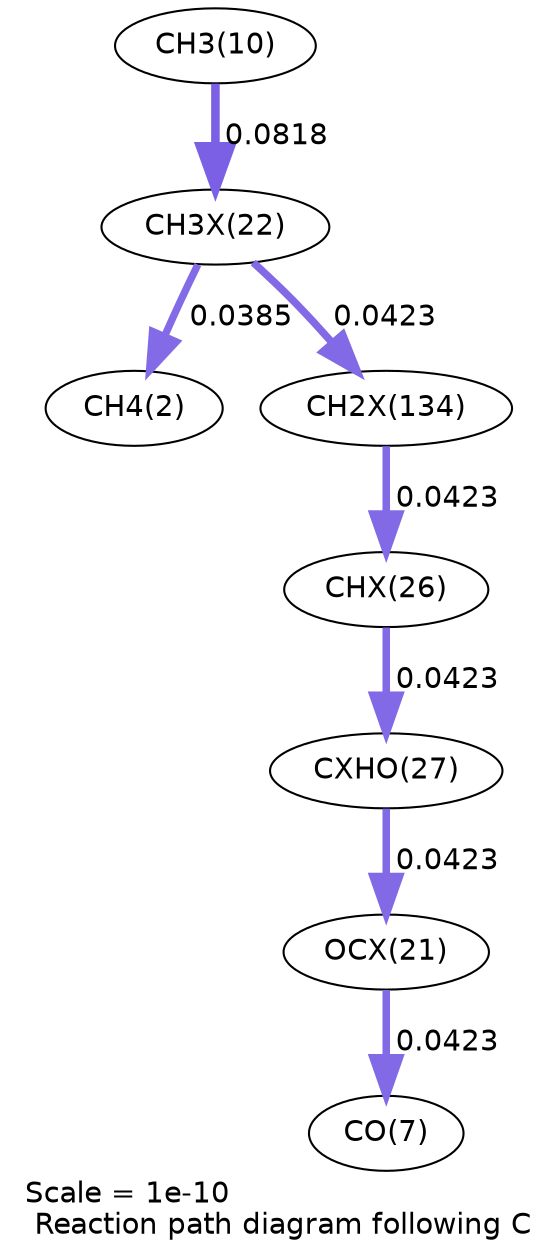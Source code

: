 digraph reaction_paths {
center=1;
s28 -> s4[fontname="Helvetica", penwidth=3.54, arrowsize=1.77, color="0.7, 0.539, 0.9"
, label=" 0.0385"];
s12 -> s28[fontname="Helvetica", penwidth=4.11, arrowsize=2.06, color="0.7, 0.582, 0.9"
, label=" 0.0818"];
s28 -> s39[fontname="Helvetica", penwidth=3.61, arrowsize=1.81, color="0.7, 0.542, 0.9"
, label=" 0.0423"];
s39 -> s30[fontname="Helvetica", penwidth=3.61, arrowsize=1.81, color="0.7, 0.542, 0.9"
, label=" 0.0423"];
s30 -> s31[fontname="Helvetica", penwidth=3.61, arrowsize=1.81, color="0.7, 0.542, 0.9"
, label=" 0.0423"];
s31 -> s27[fontname="Helvetica", penwidth=3.61, arrowsize=1.81, color="0.7, 0.542, 0.9"
, label=" 0.0423"];
s27 -> s9[fontname="Helvetica", penwidth=3.61, arrowsize=1.81, color="0.7, 0.542, 0.9"
, label=" 0.0423"];
s4 [ fontname="Helvetica", label="CH4(2)"];
s9 [ fontname="Helvetica", label="CO(7)"];
s12 [ fontname="Helvetica", label="CH3(10)"];
s27 [ fontname="Helvetica", label="OCX(21)"];
s28 [ fontname="Helvetica", label="CH3X(22)"];
s30 [ fontname="Helvetica", label="CHX(26)"];
s31 [ fontname="Helvetica", label="CXHO(27)"];
s39 [ fontname="Helvetica", label="CH2X(134)"];
 label = "Scale = 1e-10\l Reaction path diagram following C";
 fontname = "Helvetica";
}
